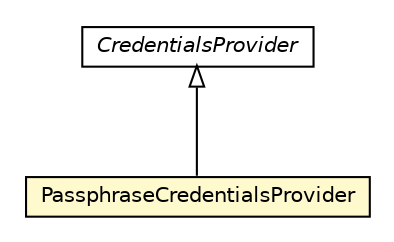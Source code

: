 #!/usr/local/bin/dot
#
# Class diagram 
# Generated by UMLGraph version R5_6-24-gf6e263 (http://www.umlgraph.org/)
#

digraph G {
	edge [fontname="Helvetica",fontsize=10,labelfontname="Helvetica",labelfontsize=10];
	node [fontname="Helvetica",fontsize=10,shape=plaintext];
	nodesep=0.25;
	ranksep=0.5;
	// net.trajano.wagon.git.internal.PassphraseCredentialsProvider
	c42 [label=<<table title="net.trajano.wagon.git.internal.PassphraseCredentialsProvider" border="0" cellborder="1" cellspacing="0" cellpadding="2" port="p" bgcolor="lemonChiffon" href="./PassphraseCredentialsProvider.html">
		<tr><td><table border="0" cellspacing="0" cellpadding="1">
<tr><td align="center" balign="center"> PassphraseCredentialsProvider </td></tr>
		</table></td></tr>
		</table>>, URL="./PassphraseCredentialsProvider.html", fontname="Helvetica", fontcolor="black", fontsize=10.0];
	//net.trajano.wagon.git.internal.PassphraseCredentialsProvider extends org.eclipse.jgit.transport.CredentialsProvider
	c45:p -> c42:p [dir=back,arrowtail=empty];
	// org.eclipse.jgit.transport.CredentialsProvider
	c45 [label=<<table title="org.eclipse.jgit.transport.CredentialsProvider" border="0" cellborder="1" cellspacing="0" cellpadding="2" port="p" href="http://java.sun.com/j2se/1.4.2/docs/api/org/eclipse/jgit/transport/CredentialsProvider.html">
		<tr><td><table border="0" cellspacing="0" cellpadding="1">
<tr><td align="center" balign="center"><font face="Helvetica-Oblique"> CredentialsProvider </font></td></tr>
		</table></td></tr>
		</table>>, URL="http://java.sun.com/j2se/1.4.2/docs/api/org/eclipse/jgit/transport/CredentialsProvider.html", fontname="Helvetica", fontcolor="black", fontsize=10.0];
}

